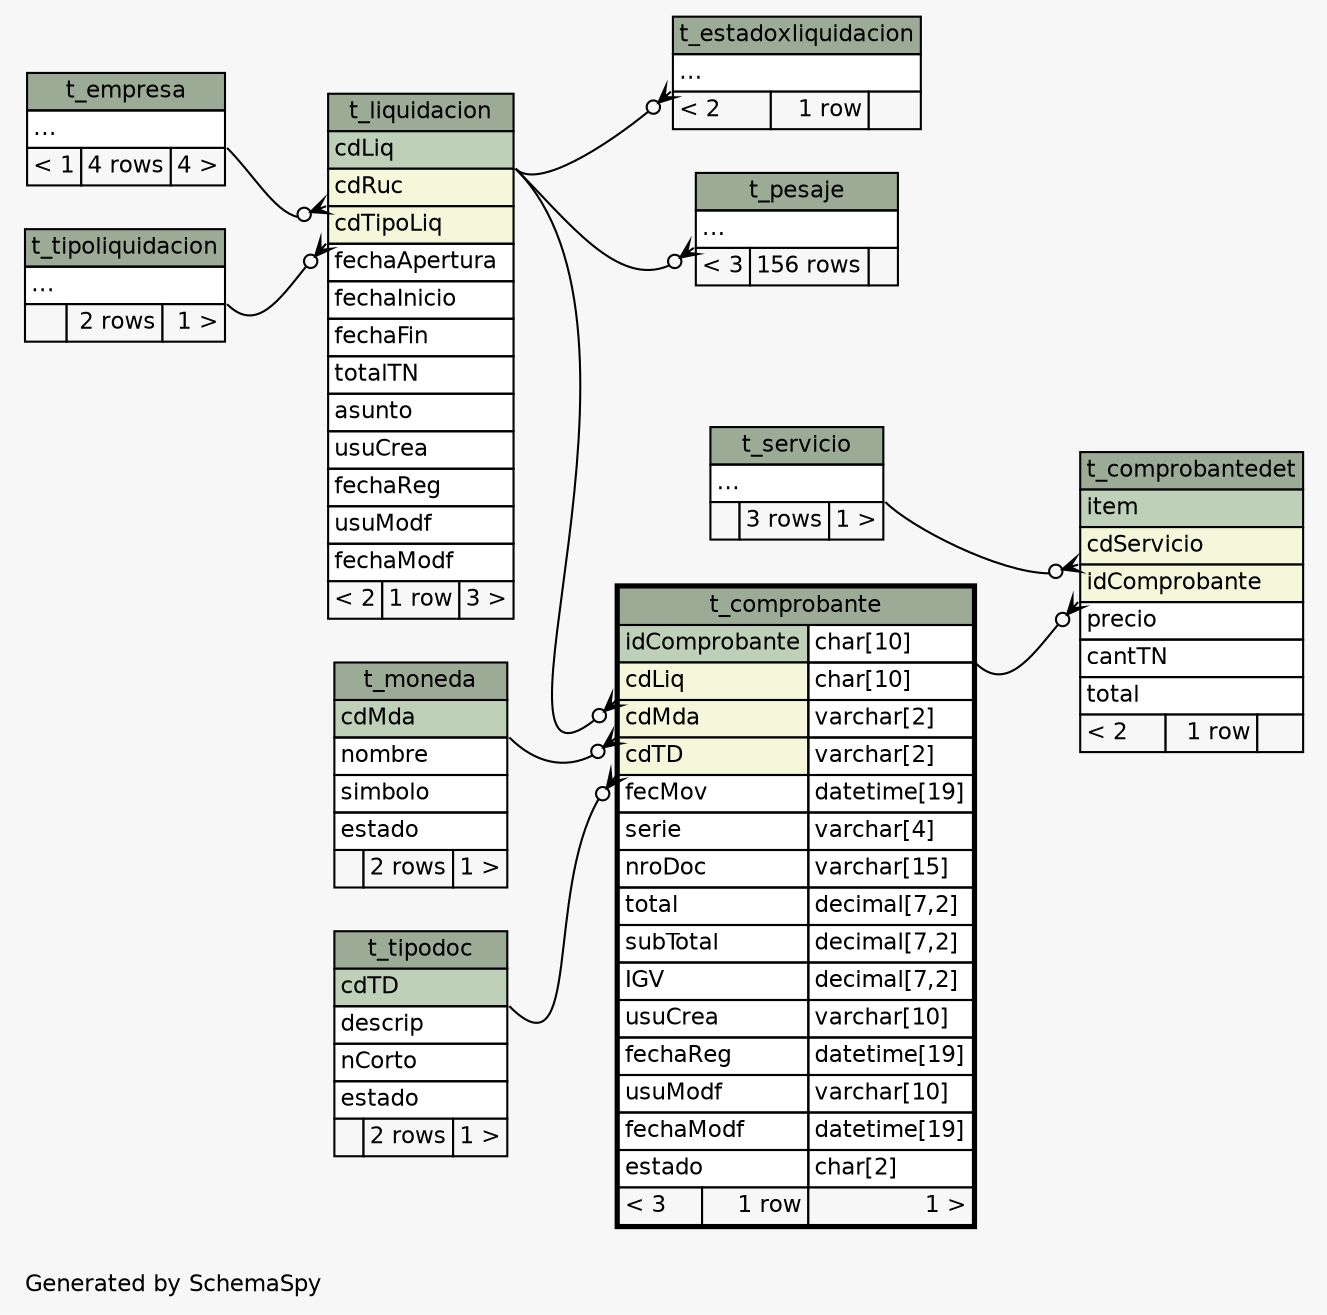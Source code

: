 // dot null on Windows 7 6.1
// SchemaSpy rev 590
digraph "twoDegreesRelationshipsDiagram" {
  graph [
    rankdir="RL"
    bgcolor="#f7f7f7"
    label="\nGenerated by SchemaSpy"
    labeljust="l"
    nodesep="0.18"
    ranksep="0.46"
    fontname="Helvetica"
    fontsize="11"
  ];
  node [
    fontname="Helvetica"
    fontsize="11"
    shape="plaintext"
  ];
  edge [
    arrowsize="0.8"
  ];
  "t_comprobante":"cdLiq":sw -> "t_liquidacion":"cdLiq":se [arrowhead=none dir=back arrowtail=crowodot];
  "t_comprobante":"cdMda":sw -> "t_moneda":"cdMda":se [arrowhead=none dir=back arrowtail=crowodot];
  "t_comprobante":"cdTD":sw -> "t_tipodoc":"cdTD":se [arrowhead=none dir=back arrowtail=crowodot];
  "t_comprobantedet":"cdServicio":sw -> "t_servicio":"elipses":se [arrowhead=none dir=back arrowtail=crowodot];
  "t_comprobantedet":"idComprobante":sw -> "t_comprobante":"idComprobante.type":se [arrowhead=none dir=back arrowtail=crowodot];
  "t_estadoxliquidacion":"elipses":sw -> "t_liquidacion":"cdLiq":se [arrowhead=none dir=back arrowtail=crowodot];
  "t_liquidacion":"cdRuc":sw -> "t_empresa":"elipses":se [arrowhead=none dir=back arrowtail=crowodot];
  "t_liquidacion":"cdTipoLiq":sw -> "t_tipoliquidacion":"elipses":se [arrowhead=none dir=back arrowtail=crowodot];
  "t_pesaje":"elipses":sw -> "t_liquidacion":"cdLiq":se [arrowhead=none dir=back arrowtail=crowodot];
  "t_comprobante" [
    label=<
    <TABLE BORDER="2" CELLBORDER="1" CELLSPACING="0" BGCOLOR="#ffffff">
      <TR><TD COLSPAN="3" BGCOLOR="#9bab96" ALIGN="CENTER">t_comprobante</TD></TR>
      <TR><TD PORT="idComprobante" COLSPAN="2" BGCOLOR="#bed1b8" ALIGN="LEFT">idComprobante</TD><TD PORT="idComprobante.type" ALIGN="LEFT">char[10]</TD></TR>
      <TR><TD PORT="cdLiq" COLSPAN="2" BGCOLOR="#f4f7da" ALIGN="LEFT">cdLiq</TD><TD PORT="cdLiq.type" ALIGN="LEFT">char[10]</TD></TR>
      <TR><TD PORT="cdMda" COLSPAN="2" BGCOLOR="#f4f7da" ALIGN="LEFT">cdMda</TD><TD PORT="cdMda.type" ALIGN="LEFT">varchar[2]</TD></TR>
      <TR><TD PORT="cdTD" COLSPAN="2" BGCOLOR="#f4f7da" ALIGN="LEFT">cdTD</TD><TD PORT="cdTD.type" ALIGN="LEFT">varchar[2]</TD></TR>
      <TR><TD PORT="fecMov" COLSPAN="2" ALIGN="LEFT">fecMov</TD><TD PORT="fecMov.type" ALIGN="LEFT">datetime[19]</TD></TR>
      <TR><TD PORT="serie" COLSPAN="2" ALIGN="LEFT">serie</TD><TD PORT="serie.type" ALIGN="LEFT">varchar[4]</TD></TR>
      <TR><TD PORT="nroDoc" COLSPAN="2" ALIGN="LEFT">nroDoc</TD><TD PORT="nroDoc.type" ALIGN="LEFT">varchar[15]</TD></TR>
      <TR><TD PORT="total" COLSPAN="2" ALIGN="LEFT">total</TD><TD PORT="total.type" ALIGN="LEFT">decimal[7,2]</TD></TR>
      <TR><TD PORT="subTotal" COLSPAN="2" ALIGN="LEFT">subTotal</TD><TD PORT="subTotal.type" ALIGN="LEFT">decimal[7,2]</TD></TR>
      <TR><TD PORT="IGV" COLSPAN="2" ALIGN="LEFT">IGV</TD><TD PORT="IGV.type" ALIGN="LEFT">decimal[7,2]</TD></TR>
      <TR><TD PORT="usuCrea" COLSPAN="2" ALIGN="LEFT">usuCrea</TD><TD PORT="usuCrea.type" ALIGN="LEFT">varchar[10]</TD></TR>
      <TR><TD PORT="fechaReg" COLSPAN="2" ALIGN="LEFT">fechaReg</TD><TD PORT="fechaReg.type" ALIGN="LEFT">datetime[19]</TD></TR>
      <TR><TD PORT="usuModf" COLSPAN="2" ALIGN="LEFT">usuModf</TD><TD PORT="usuModf.type" ALIGN="LEFT">varchar[10]</TD></TR>
      <TR><TD PORT="fechaModf" COLSPAN="2" ALIGN="LEFT">fechaModf</TD><TD PORT="fechaModf.type" ALIGN="LEFT">datetime[19]</TD></TR>
      <TR><TD PORT="estado" COLSPAN="2" ALIGN="LEFT">estado</TD><TD PORT="estado.type" ALIGN="LEFT">char[2]</TD></TR>
      <TR><TD ALIGN="LEFT" BGCOLOR="#f7f7f7">&lt; 3</TD><TD ALIGN="RIGHT" BGCOLOR="#f7f7f7">1 row</TD><TD ALIGN="RIGHT" BGCOLOR="#f7f7f7">1 &gt;</TD></TR>
    </TABLE>>
    URL="t_comprobante.html"
    tooltip="t_comprobante"
  ];
  "t_comprobantedet" [
    label=<
    <TABLE BORDER="0" CELLBORDER="1" CELLSPACING="0" BGCOLOR="#ffffff">
      <TR><TD COLSPAN="3" BGCOLOR="#9bab96" ALIGN="CENTER">t_comprobantedet</TD></TR>
      <TR><TD PORT="item" COLSPAN="3" BGCOLOR="#bed1b8" ALIGN="LEFT">item</TD></TR>
      <TR><TD PORT="cdServicio" COLSPAN="3" BGCOLOR="#f4f7da" ALIGN="LEFT">cdServicio</TD></TR>
      <TR><TD PORT="idComprobante" COLSPAN="3" BGCOLOR="#f4f7da" ALIGN="LEFT">idComprobante</TD></TR>
      <TR><TD PORT="precio" COLSPAN="3" ALIGN="LEFT">precio</TD></TR>
      <TR><TD PORT="cantTN" COLSPAN="3" ALIGN="LEFT">cantTN</TD></TR>
      <TR><TD PORT="total" COLSPAN="3" ALIGN="LEFT">total</TD></TR>
      <TR><TD ALIGN="LEFT" BGCOLOR="#f7f7f7">&lt; 2</TD><TD ALIGN="RIGHT" BGCOLOR="#f7f7f7">1 row</TD><TD ALIGN="RIGHT" BGCOLOR="#f7f7f7">  </TD></TR>
    </TABLE>>
    URL="t_comprobantedet.html"
    tooltip="t_comprobantedet"
  ];
  "t_empresa" [
    label=<
    <TABLE BORDER="0" CELLBORDER="1" CELLSPACING="0" BGCOLOR="#ffffff">
      <TR><TD COLSPAN="3" BGCOLOR="#9bab96" ALIGN="CENTER">t_empresa</TD></TR>
      <TR><TD PORT="elipses" COLSPAN="3" ALIGN="LEFT">...</TD></TR>
      <TR><TD ALIGN="LEFT" BGCOLOR="#f7f7f7">&lt; 1</TD><TD ALIGN="RIGHT" BGCOLOR="#f7f7f7">4 rows</TD><TD ALIGN="RIGHT" BGCOLOR="#f7f7f7">4 &gt;</TD></TR>
    </TABLE>>
    URL="t_empresa.html"
    tooltip="t_empresa"
  ];
  "t_estadoxliquidacion" [
    label=<
    <TABLE BORDER="0" CELLBORDER="1" CELLSPACING="0" BGCOLOR="#ffffff">
      <TR><TD COLSPAN="3" BGCOLOR="#9bab96" ALIGN="CENTER">t_estadoxliquidacion</TD></TR>
      <TR><TD PORT="elipses" COLSPAN="3" ALIGN="LEFT">...</TD></TR>
      <TR><TD ALIGN="LEFT" BGCOLOR="#f7f7f7">&lt; 2</TD><TD ALIGN="RIGHT" BGCOLOR="#f7f7f7">1 row</TD><TD ALIGN="RIGHT" BGCOLOR="#f7f7f7">  </TD></TR>
    </TABLE>>
    URL="t_estadoxliquidacion.html"
    tooltip="t_estadoxliquidacion"
  ];
  "t_liquidacion" [
    label=<
    <TABLE BORDER="0" CELLBORDER="1" CELLSPACING="0" BGCOLOR="#ffffff">
      <TR><TD COLSPAN="3" BGCOLOR="#9bab96" ALIGN="CENTER">t_liquidacion</TD></TR>
      <TR><TD PORT="cdLiq" COLSPAN="3" BGCOLOR="#bed1b8" ALIGN="LEFT">cdLiq</TD></TR>
      <TR><TD PORT="cdRuc" COLSPAN="3" BGCOLOR="#f4f7da" ALIGN="LEFT">cdRuc</TD></TR>
      <TR><TD PORT="cdTipoLiq" COLSPAN="3" BGCOLOR="#f4f7da" ALIGN="LEFT">cdTipoLiq</TD></TR>
      <TR><TD PORT="fechaApertura" COLSPAN="3" ALIGN="LEFT">fechaApertura</TD></TR>
      <TR><TD PORT="fechaInicio" COLSPAN="3" ALIGN="LEFT">fechaInicio</TD></TR>
      <TR><TD PORT="fechaFin" COLSPAN="3" ALIGN="LEFT">fechaFin</TD></TR>
      <TR><TD PORT="totalTN" COLSPAN="3" ALIGN="LEFT">totalTN</TD></TR>
      <TR><TD PORT="asunto" COLSPAN="3" ALIGN="LEFT">asunto</TD></TR>
      <TR><TD PORT="usuCrea" COLSPAN="3" ALIGN="LEFT">usuCrea</TD></TR>
      <TR><TD PORT="fechaReg" COLSPAN="3" ALIGN="LEFT">fechaReg</TD></TR>
      <TR><TD PORT="usuModf" COLSPAN="3" ALIGN="LEFT">usuModf</TD></TR>
      <TR><TD PORT="fechaModf" COLSPAN="3" ALIGN="LEFT">fechaModf</TD></TR>
      <TR><TD ALIGN="LEFT" BGCOLOR="#f7f7f7">&lt; 2</TD><TD ALIGN="RIGHT" BGCOLOR="#f7f7f7">1 row</TD><TD ALIGN="RIGHT" BGCOLOR="#f7f7f7">3 &gt;</TD></TR>
    </TABLE>>
    URL="t_liquidacion.html"
    tooltip="t_liquidacion"
  ];
  "t_moneda" [
    label=<
    <TABLE BORDER="0" CELLBORDER="1" CELLSPACING="0" BGCOLOR="#ffffff">
      <TR><TD COLSPAN="3" BGCOLOR="#9bab96" ALIGN="CENTER">t_moneda</TD></TR>
      <TR><TD PORT="cdMda" COLSPAN="3" BGCOLOR="#bed1b8" ALIGN="LEFT">cdMda</TD></TR>
      <TR><TD PORT="nombre" COLSPAN="3" ALIGN="LEFT">nombre</TD></TR>
      <TR><TD PORT="simbolo" COLSPAN="3" ALIGN="LEFT">simbolo</TD></TR>
      <TR><TD PORT="estado" COLSPAN="3" ALIGN="LEFT">estado</TD></TR>
      <TR><TD ALIGN="LEFT" BGCOLOR="#f7f7f7">  </TD><TD ALIGN="RIGHT" BGCOLOR="#f7f7f7">2 rows</TD><TD ALIGN="RIGHT" BGCOLOR="#f7f7f7">1 &gt;</TD></TR>
    </TABLE>>
    URL="t_moneda.html"
    tooltip="t_moneda"
  ];
  "t_pesaje" [
    label=<
    <TABLE BORDER="0" CELLBORDER="1" CELLSPACING="0" BGCOLOR="#ffffff">
      <TR><TD COLSPAN="3" BGCOLOR="#9bab96" ALIGN="CENTER">t_pesaje</TD></TR>
      <TR><TD PORT="elipses" COLSPAN="3" ALIGN="LEFT">...</TD></TR>
      <TR><TD ALIGN="LEFT" BGCOLOR="#f7f7f7">&lt; 3</TD><TD ALIGN="RIGHT" BGCOLOR="#f7f7f7">156 rows</TD><TD ALIGN="RIGHT" BGCOLOR="#f7f7f7">  </TD></TR>
    </TABLE>>
    URL="t_pesaje.html"
    tooltip="t_pesaje"
  ];
  "t_servicio" [
    label=<
    <TABLE BORDER="0" CELLBORDER="1" CELLSPACING="0" BGCOLOR="#ffffff">
      <TR><TD COLSPAN="3" BGCOLOR="#9bab96" ALIGN="CENTER">t_servicio</TD></TR>
      <TR><TD PORT="elipses" COLSPAN="3" ALIGN="LEFT">...</TD></TR>
      <TR><TD ALIGN="LEFT" BGCOLOR="#f7f7f7">  </TD><TD ALIGN="RIGHT" BGCOLOR="#f7f7f7">3 rows</TD><TD ALIGN="RIGHT" BGCOLOR="#f7f7f7">1 &gt;</TD></TR>
    </TABLE>>
    URL="t_servicio.html"
    tooltip="t_servicio"
  ];
  "t_tipodoc" [
    label=<
    <TABLE BORDER="0" CELLBORDER="1" CELLSPACING="0" BGCOLOR="#ffffff">
      <TR><TD COLSPAN="3" BGCOLOR="#9bab96" ALIGN="CENTER">t_tipodoc</TD></TR>
      <TR><TD PORT="cdTD" COLSPAN="3" BGCOLOR="#bed1b8" ALIGN="LEFT">cdTD</TD></TR>
      <TR><TD PORT="descrip" COLSPAN="3" ALIGN="LEFT">descrip</TD></TR>
      <TR><TD PORT="nCorto" COLSPAN="3" ALIGN="LEFT">nCorto</TD></TR>
      <TR><TD PORT="estado" COLSPAN="3" ALIGN="LEFT">estado</TD></TR>
      <TR><TD ALIGN="LEFT" BGCOLOR="#f7f7f7">  </TD><TD ALIGN="RIGHT" BGCOLOR="#f7f7f7">2 rows</TD><TD ALIGN="RIGHT" BGCOLOR="#f7f7f7">1 &gt;</TD></TR>
    </TABLE>>
    URL="t_tipodoc.html"
    tooltip="t_tipodoc"
  ];
  "t_tipoliquidacion" [
    label=<
    <TABLE BORDER="0" CELLBORDER="1" CELLSPACING="0" BGCOLOR="#ffffff">
      <TR><TD COLSPAN="3" BGCOLOR="#9bab96" ALIGN="CENTER">t_tipoliquidacion</TD></TR>
      <TR><TD PORT="elipses" COLSPAN="3" ALIGN="LEFT">...</TD></TR>
      <TR><TD ALIGN="LEFT" BGCOLOR="#f7f7f7">  </TD><TD ALIGN="RIGHT" BGCOLOR="#f7f7f7">2 rows</TD><TD ALIGN="RIGHT" BGCOLOR="#f7f7f7">1 &gt;</TD></TR>
    </TABLE>>
    URL="t_tipoliquidacion.html"
    tooltip="t_tipoliquidacion"
  ];
}

